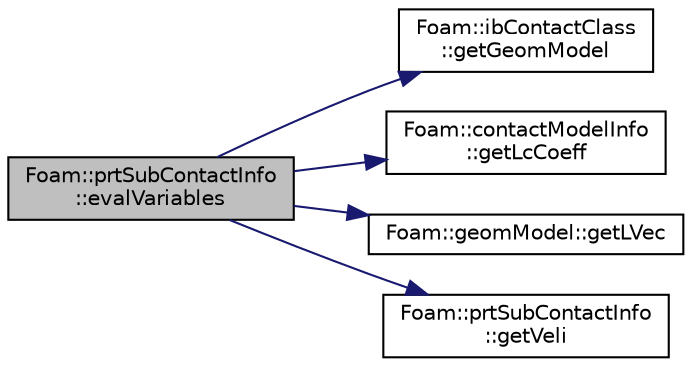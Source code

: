 digraph "Foam::prtSubContactInfo::evalVariables"
{
 // LATEX_PDF_SIZE
  edge [fontname="Helvetica",fontsize="10",labelfontname="Helvetica",labelfontsize="10"];
  node [fontname="Helvetica",fontsize="10",shape=record];
  rankdir="LR";
  Node1 [label="Foam::prtSubContactInfo\l::evalVariables",height=0.2,width=0.4,color="black", fillcolor="grey75", style="filled", fontcolor="black",tooltip=" "];
  Node1 -> Node2 [color="midnightblue",fontsize="10",style="solid"];
  Node2 [label="Foam::ibContactClass\l::getGeomModel",height=0.2,width=0.4,color="black", fillcolor="white", style="filled",URL="$classFoam_1_1ibContactClass.html#af24117aa9d6b8a28c64ce11354a2fa35",tooltip=" "];
  Node1 -> Node3 [color="midnightblue",fontsize="10",style="solid"];
  Node3 [label="Foam::contactModelInfo\l::getLcCoeff",height=0.2,width=0.4,color="black", fillcolor="white", style="filled",URL="$classFoam_1_1contactModelInfo.html#a6109f94d18a60ba2e9ce553302e086ca",tooltip=" "];
  Node1 -> Node4 [color="midnightblue",fontsize="10",style="solid"];
  Node4 [label="Foam::geomModel::getLVec",height=0.2,width=0.4,color="black", fillcolor="white", style="filled",URL="$classFoam_1_1geomModel.html#a957190734d7273343704825943621512",tooltip=" "];
  Node1 -> Node5 [color="midnightblue",fontsize="10",style="solid"];
  Node5 [label="Foam::prtSubContactInfo\l::getVeli",height=0.2,width=0.4,color="black", fillcolor="white", style="filled",URL="$classFoam_1_1prtSubContactInfo.html#acca8f424d37c5c40e8d7ec95337b96d4",tooltip=" "];
}
